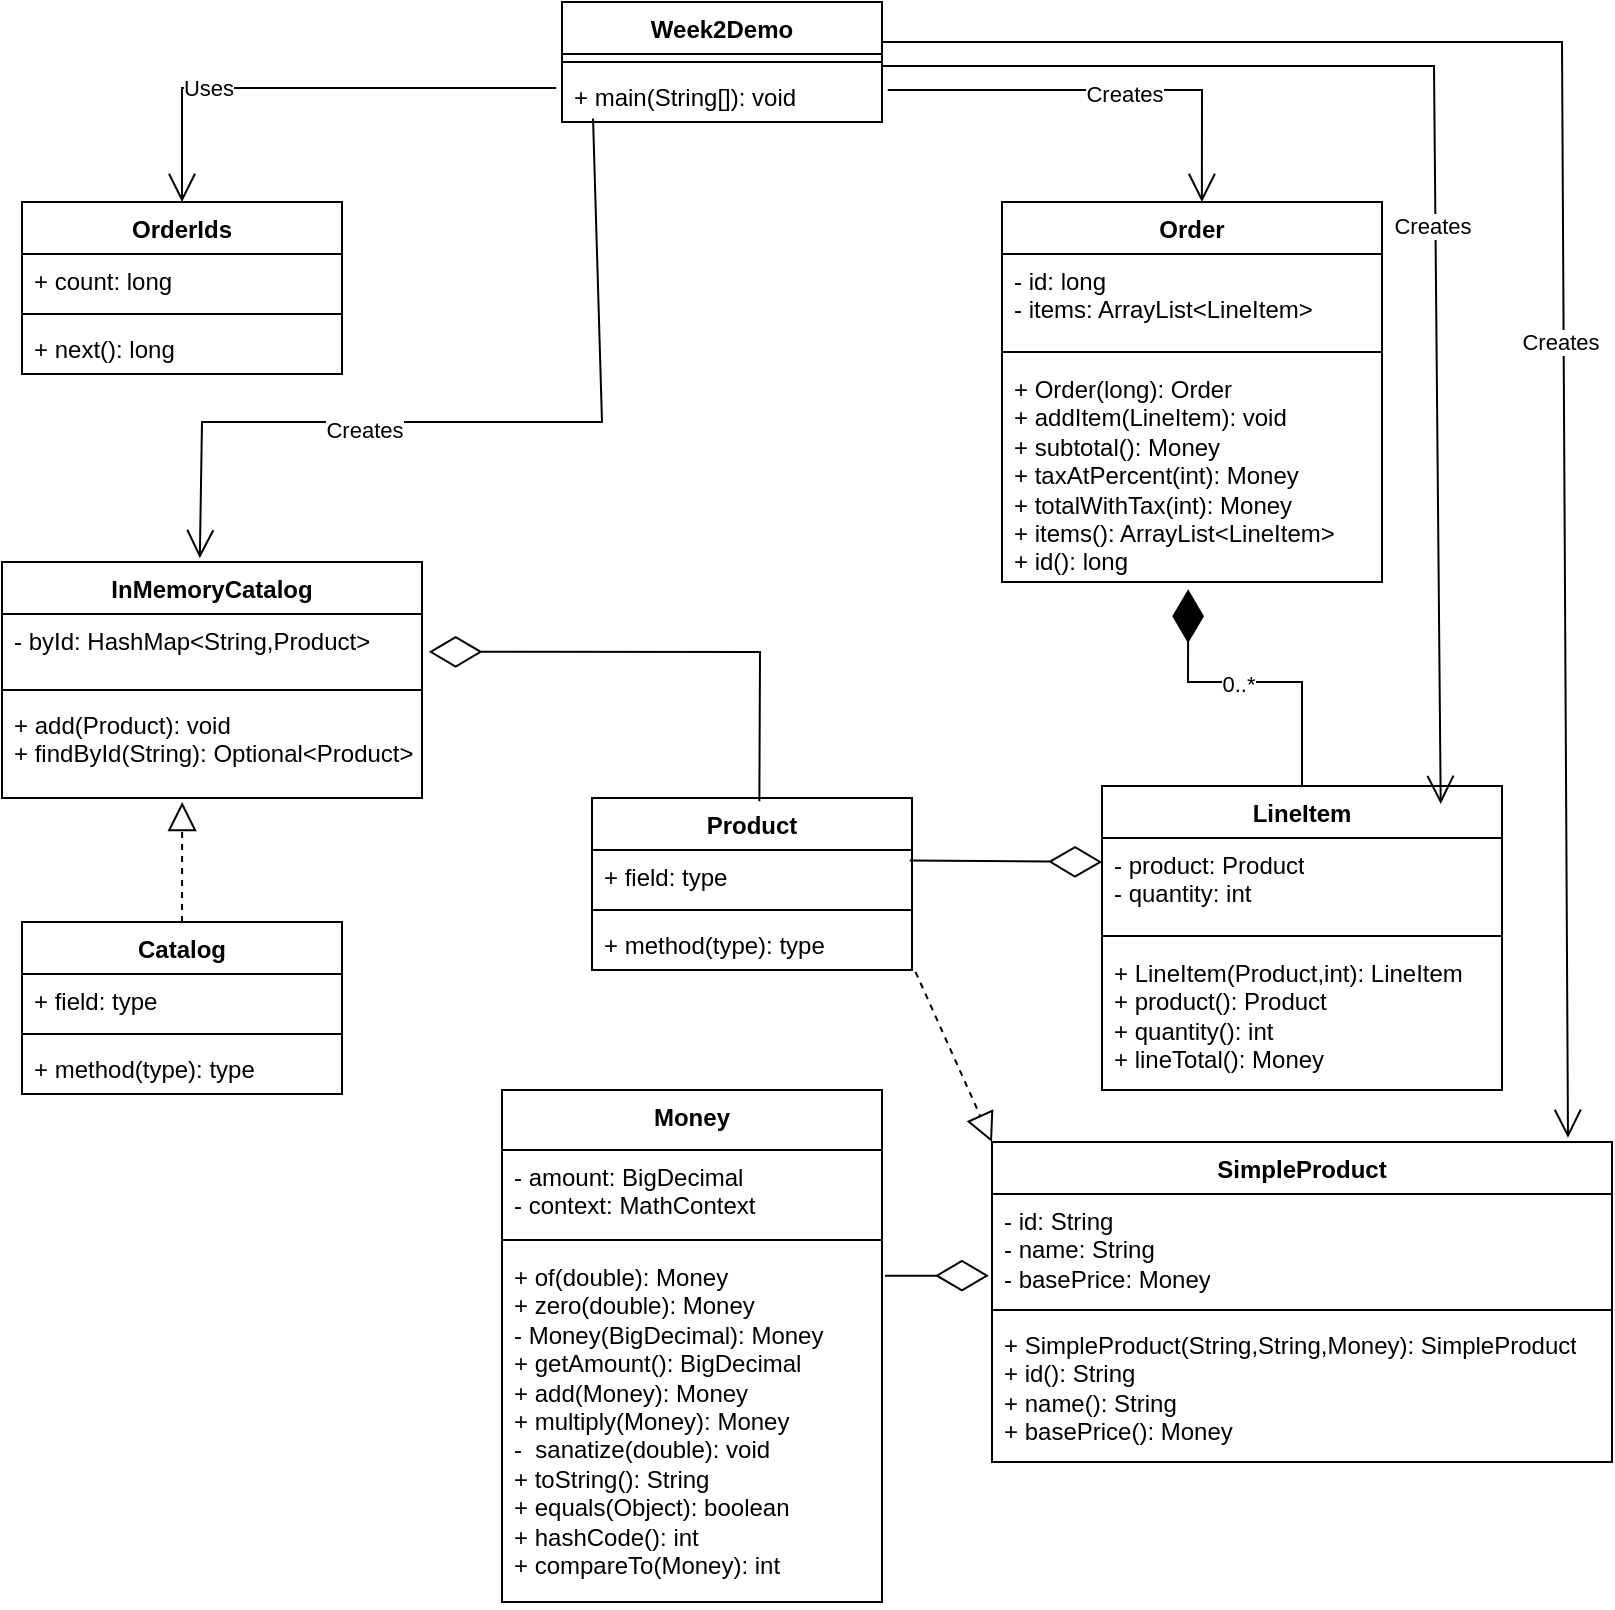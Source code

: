 <mxfile version="28.2.4">
  <diagram name="Page-1" id="jkdVBWIaTOcPjoNMOCDx">
    <mxGraphModel dx="1678" dy="907" grid="1" gridSize="10" guides="1" tooltips="1" connect="1" arrows="1" fold="1" page="1" pageScale="1" pageWidth="850" pageHeight="1100" math="0" shadow="0">
      <root>
        <mxCell id="0" />
        <mxCell id="1" parent="0" />
        <mxCell id="GN7tS0zmoO0rxrWMaZGn-1" value="InMemoryCatalog" style="swimlane;fontStyle=1;align=center;verticalAlign=top;childLayout=stackLayout;horizontal=1;startSize=26;horizontalStack=0;resizeParent=1;resizeParentMax=0;resizeLast=0;collapsible=1;marginBottom=0;whiteSpace=wrap;html=1;" vertex="1" parent="1">
          <mxGeometry x="50" y="390" width="210" height="118" as="geometry" />
        </mxCell>
        <mxCell id="GN7tS0zmoO0rxrWMaZGn-2" value="&lt;div&gt;- byId: HashMap&amp;lt;String,Product&amp;gt;&lt;/div&gt;" style="text;strokeColor=none;fillColor=none;align=left;verticalAlign=top;spacingLeft=4;spacingRight=4;overflow=hidden;rotatable=0;points=[[0,0.5],[1,0.5]];portConstraint=eastwest;whiteSpace=wrap;html=1;" vertex="1" parent="GN7tS0zmoO0rxrWMaZGn-1">
          <mxGeometry y="26" width="210" height="34" as="geometry" />
        </mxCell>
        <mxCell id="GN7tS0zmoO0rxrWMaZGn-3" value="" style="line;strokeWidth=1;fillColor=none;align=left;verticalAlign=middle;spacingTop=-1;spacingLeft=3;spacingRight=3;rotatable=0;labelPosition=right;points=[];portConstraint=eastwest;strokeColor=inherit;" vertex="1" parent="GN7tS0zmoO0rxrWMaZGn-1">
          <mxGeometry y="60" width="210" height="8" as="geometry" />
        </mxCell>
        <mxCell id="GN7tS0zmoO0rxrWMaZGn-4" value="&lt;div&gt;+ add(Product): void&lt;/div&gt;&lt;div&gt;+ findById(String): Optional&amp;lt;Product&amp;gt;&lt;/div&gt;" style="text;strokeColor=none;fillColor=none;align=left;verticalAlign=top;spacingLeft=4;spacingRight=4;overflow=hidden;rotatable=0;points=[[0,0.5],[1,0.5]];portConstraint=eastwest;whiteSpace=wrap;html=1;" vertex="1" parent="GN7tS0zmoO0rxrWMaZGn-1">
          <mxGeometry y="68" width="210" height="50" as="geometry" />
        </mxCell>
        <mxCell id="GN7tS0zmoO0rxrWMaZGn-5" value="Catalog" style="swimlane;fontStyle=1;align=center;verticalAlign=top;childLayout=stackLayout;horizontal=1;startSize=26;horizontalStack=0;resizeParent=1;resizeParentMax=0;resizeLast=0;collapsible=1;marginBottom=0;whiteSpace=wrap;html=1;" vertex="1" parent="1">
          <mxGeometry x="60" y="570" width="160" height="86" as="geometry" />
        </mxCell>
        <mxCell id="GN7tS0zmoO0rxrWMaZGn-6" value="+ field: type" style="text;strokeColor=none;fillColor=none;align=left;verticalAlign=top;spacingLeft=4;spacingRight=4;overflow=hidden;rotatable=0;points=[[0,0.5],[1,0.5]];portConstraint=eastwest;whiteSpace=wrap;html=1;" vertex="1" parent="GN7tS0zmoO0rxrWMaZGn-5">
          <mxGeometry y="26" width="160" height="26" as="geometry" />
        </mxCell>
        <mxCell id="GN7tS0zmoO0rxrWMaZGn-7" value="" style="line;strokeWidth=1;fillColor=none;align=left;verticalAlign=middle;spacingTop=-1;spacingLeft=3;spacingRight=3;rotatable=0;labelPosition=right;points=[];portConstraint=eastwest;strokeColor=inherit;" vertex="1" parent="GN7tS0zmoO0rxrWMaZGn-5">
          <mxGeometry y="52" width="160" height="8" as="geometry" />
        </mxCell>
        <mxCell id="GN7tS0zmoO0rxrWMaZGn-8" value="+ method(type): type" style="text;strokeColor=none;fillColor=none;align=left;verticalAlign=top;spacingLeft=4;spacingRight=4;overflow=hidden;rotatable=0;points=[[0,0.5],[1,0.5]];portConstraint=eastwest;whiteSpace=wrap;html=1;" vertex="1" parent="GN7tS0zmoO0rxrWMaZGn-5">
          <mxGeometry y="60" width="160" height="26" as="geometry" />
        </mxCell>
        <mxCell id="GN7tS0zmoO0rxrWMaZGn-13" value="&lt;div&gt;Money&lt;/div&gt;" style="swimlane;fontStyle=1;align=center;verticalAlign=top;childLayout=stackLayout;horizontal=1;startSize=30;horizontalStack=0;resizeParent=1;resizeParentMax=0;resizeLast=0;collapsible=1;marginBottom=0;whiteSpace=wrap;html=1;" vertex="1" parent="1">
          <mxGeometry x="300" y="654" width="190" height="256" as="geometry" />
        </mxCell>
        <mxCell id="GN7tS0zmoO0rxrWMaZGn-14" value="&lt;div&gt;- amount: BigDecimal&lt;/div&gt;&lt;div&gt;- context: MathContext&lt;/div&gt;" style="text;strokeColor=none;fillColor=none;align=left;verticalAlign=top;spacingLeft=4;spacingRight=4;overflow=hidden;rotatable=0;points=[[0,0.5],[1,0.5]];portConstraint=eastwest;whiteSpace=wrap;html=1;" vertex="1" parent="GN7tS0zmoO0rxrWMaZGn-13">
          <mxGeometry y="30" width="190" height="40" as="geometry" />
        </mxCell>
        <mxCell id="GN7tS0zmoO0rxrWMaZGn-15" value="" style="line;strokeWidth=1;fillColor=none;align=left;verticalAlign=middle;spacingTop=-1;spacingLeft=3;spacingRight=3;rotatable=0;labelPosition=right;points=[];portConstraint=eastwest;strokeColor=inherit;" vertex="1" parent="GN7tS0zmoO0rxrWMaZGn-13">
          <mxGeometry y="70" width="190" height="10" as="geometry" />
        </mxCell>
        <mxCell id="GN7tS0zmoO0rxrWMaZGn-16" value="&lt;div&gt;+ of(double): Money&lt;/div&gt;&lt;div&gt;&lt;div&gt;+ zero(double): Money&lt;/div&gt;&lt;div&gt;&lt;div&gt;- Money(BigDecimal): Money&lt;/div&gt;&lt;div&gt;&lt;div&gt;+ getAmount(): BigDecimal&lt;/div&gt;&lt;div&gt;+ add(Money): Money&lt;/div&gt;&lt;div&gt;&lt;div&gt;+ multiply(Money): Money&lt;/div&gt;&lt;div&gt;&lt;div&gt;-&amp;nbsp; sanatize(double): void&lt;/div&gt;&lt;div&gt;&lt;div&gt;+ toString(): String&lt;/div&gt;&lt;div&gt;+ equals(Object): boolean&lt;/div&gt;&lt;div&gt;+ hashCode(): int&lt;/div&gt;&lt;div&gt;&lt;div&gt;+ compareTo(Money): int&lt;/div&gt;&lt;br&gt;&lt;/div&gt;&lt;/div&gt;&lt;/div&gt;&lt;/div&gt;&lt;/div&gt;&lt;/div&gt;&lt;/div&gt;" style="text;strokeColor=none;fillColor=none;align=left;verticalAlign=top;spacingLeft=4;spacingRight=4;overflow=hidden;rotatable=0;points=[[0,0.5],[1,0.5]];portConstraint=eastwest;whiteSpace=wrap;html=1;" vertex="1" parent="GN7tS0zmoO0rxrWMaZGn-13">
          <mxGeometry y="80" width="190" height="176" as="geometry" />
        </mxCell>
        <mxCell id="GN7tS0zmoO0rxrWMaZGn-17" value="&lt;div&gt;Week2Demo&lt;/div&gt;" style="swimlane;fontStyle=1;align=center;verticalAlign=top;childLayout=stackLayout;horizontal=1;startSize=26;horizontalStack=0;resizeParent=1;resizeParentMax=0;resizeLast=0;collapsible=1;marginBottom=0;whiteSpace=wrap;html=1;" vertex="1" parent="1">
          <mxGeometry x="330" y="110" width="160" height="60" as="geometry" />
        </mxCell>
        <mxCell id="GN7tS0zmoO0rxrWMaZGn-19" value="" style="line;strokeWidth=1;fillColor=none;align=left;verticalAlign=middle;spacingTop=-1;spacingLeft=3;spacingRight=3;rotatable=0;labelPosition=right;points=[];portConstraint=eastwest;strokeColor=inherit;" vertex="1" parent="GN7tS0zmoO0rxrWMaZGn-17">
          <mxGeometry y="26" width="160" height="8" as="geometry" />
        </mxCell>
        <mxCell id="GN7tS0zmoO0rxrWMaZGn-20" value="+ main(String[]): void" style="text;strokeColor=none;fillColor=none;align=left;verticalAlign=top;spacingLeft=4;spacingRight=4;overflow=hidden;rotatable=0;points=[[0,0.5],[1,0.5]];portConstraint=eastwest;whiteSpace=wrap;html=1;" vertex="1" parent="GN7tS0zmoO0rxrWMaZGn-17">
          <mxGeometry y="34" width="160" height="26" as="geometry" />
        </mxCell>
        <mxCell id="GN7tS0zmoO0rxrWMaZGn-21" value="&lt;div&gt;LineItem&lt;/div&gt;" style="swimlane;fontStyle=1;align=center;verticalAlign=top;childLayout=stackLayout;horizontal=1;startSize=26;horizontalStack=0;resizeParent=1;resizeParentMax=0;resizeLast=0;collapsible=1;marginBottom=0;whiteSpace=wrap;html=1;" vertex="1" parent="1">
          <mxGeometry x="600" y="502" width="200" height="152" as="geometry" />
        </mxCell>
        <mxCell id="GN7tS0zmoO0rxrWMaZGn-22" value="&lt;div&gt;- product: Product&lt;/div&gt;&lt;div&gt;- quantity: int&lt;/div&gt;" style="text;strokeColor=none;fillColor=none;align=left;verticalAlign=top;spacingLeft=4;spacingRight=4;overflow=hidden;rotatable=0;points=[[0,0.5],[1,0.5]];portConstraint=eastwest;whiteSpace=wrap;html=1;" vertex="1" parent="GN7tS0zmoO0rxrWMaZGn-21">
          <mxGeometry y="26" width="200" height="44" as="geometry" />
        </mxCell>
        <mxCell id="GN7tS0zmoO0rxrWMaZGn-23" value="" style="line;strokeWidth=1;fillColor=none;align=left;verticalAlign=middle;spacingTop=-1;spacingLeft=3;spacingRight=3;rotatable=0;labelPosition=right;points=[];portConstraint=eastwest;strokeColor=inherit;" vertex="1" parent="GN7tS0zmoO0rxrWMaZGn-21">
          <mxGeometry y="70" width="200" height="10" as="geometry" />
        </mxCell>
        <mxCell id="GN7tS0zmoO0rxrWMaZGn-24" value="&lt;div&gt;+ LineItem(Product,int): LineItem&lt;/div&gt;&lt;div&gt;+ product(): Product&lt;/div&gt;&lt;div&gt;+ quantity(): int&lt;/div&gt;&lt;div&gt;+ lineTotal(): Money&lt;/div&gt;" style="text;strokeColor=none;fillColor=none;align=left;verticalAlign=top;spacingLeft=4;spacingRight=4;overflow=hidden;rotatable=0;points=[[0,0.5],[1,0.5]];portConstraint=eastwest;whiteSpace=wrap;html=1;" vertex="1" parent="GN7tS0zmoO0rxrWMaZGn-21">
          <mxGeometry y="80" width="200" height="72" as="geometry" />
        </mxCell>
        <mxCell id="GN7tS0zmoO0rxrWMaZGn-25" value="&lt;div&gt;Order&lt;/div&gt;" style="swimlane;fontStyle=1;align=center;verticalAlign=top;childLayout=stackLayout;horizontal=1;startSize=26;horizontalStack=0;resizeParent=1;resizeParentMax=0;resizeLast=0;collapsible=1;marginBottom=0;whiteSpace=wrap;html=1;" vertex="1" parent="1">
          <mxGeometry x="550" y="210" width="190" height="190" as="geometry" />
        </mxCell>
        <mxCell id="GN7tS0zmoO0rxrWMaZGn-26" value="&lt;div&gt;- id: long&lt;/div&gt;&lt;div&gt;- items: ArrayList&amp;lt;LineItem&amp;gt;&lt;/div&gt;" style="text;strokeColor=none;fillColor=none;align=left;verticalAlign=top;spacingLeft=4;spacingRight=4;overflow=hidden;rotatable=0;points=[[0,0.5],[1,0.5]];portConstraint=eastwest;whiteSpace=wrap;html=1;" vertex="1" parent="GN7tS0zmoO0rxrWMaZGn-25">
          <mxGeometry y="26" width="190" height="44" as="geometry" />
        </mxCell>
        <mxCell id="GN7tS0zmoO0rxrWMaZGn-27" value="" style="line;strokeWidth=1;fillColor=none;align=left;verticalAlign=middle;spacingTop=-1;spacingLeft=3;spacingRight=3;rotatable=0;labelPosition=right;points=[];portConstraint=eastwest;strokeColor=inherit;" vertex="1" parent="GN7tS0zmoO0rxrWMaZGn-25">
          <mxGeometry y="70" width="190" height="10" as="geometry" />
        </mxCell>
        <mxCell id="GN7tS0zmoO0rxrWMaZGn-28" value="&lt;div&gt;+ Order(long): Order&lt;/div&gt;&lt;div&gt;+ addItem(LineItem): void&lt;/div&gt;&lt;div&gt;+ subtotal(): Money&lt;/div&gt;&lt;div&gt;+ taxAtPercent(int): Money&lt;/div&gt;&lt;div&gt;+ totalWithTax(int): Money&lt;/div&gt;&lt;div&gt;+ items(): ArrayList&amp;lt;LineItem&amp;gt;&lt;/div&gt;&lt;div&gt;+ id(): long&lt;/div&gt;" style="text;strokeColor=none;fillColor=none;align=left;verticalAlign=top;spacingLeft=4;spacingRight=4;overflow=hidden;rotatable=0;points=[[0,0.5],[1,0.5]];portConstraint=eastwest;whiteSpace=wrap;html=1;" vertex="1" parent="GN7tS0zmoO0rxrWMaZGn-25">
          <mxGeometry y="80" width="190" height="110" as="geometry" />
        </mxCell>
        <mxCell id="GN7tS0zmoO0rxrWMaZGn-29" value="&lt;div&gt;OrderIds&lt;/div&gt;" style="swimlane;fontStyle=1;align=center;verticalAlign=top;childLayout=stackLayout;horizontal=1;startSize=26;horizontalStack=0;resizeParent=1;resizeParentMax=0;resizeLast=0;collapsible=1;marginBottom=0;whiteSpace=wrap;html=1;" vertex="1" parent="1">
          <mxGeometry x="60" y="210" width="160" height="86" as="geometry">
            <mxRectangle x="520" y="570" width="90" height="30" as="alternateBounds" />
          </mxGeometry>
        </mxCell>
        <mxCell id="GN7tS0zmoO0rxrWMaZGn-30" value="+ count: long" style="text;strokeColor=none;fillColor=none;align=left;verticalAlign=top;spacingLeft=4;spacingRight=4;overflow=hidden;rotatable=0;points=[[0,0.5],[1,0.5]];portConstraint=eastwest;whiteSpace=wrap;html=1;" vertex="1" parent="GN7tS0zmoO0rxrWMaZGn-29">
          <mxGeometry y="26" width="160" height="26" as="geometry" />
        </mxCell>
        <mxCell id="GN7tS0zmoO0rxrWMaZGn-31" value="" style="line;strokeWidth=1;fillColor=none;align=left;verticalAlign=middle;spacingTop=-1;spacingLeft=3;spacingRight=3;rotatable=0;labelPosition=right;points=[];portConstraint=eastwest;strokeColor=inherit;" vertex="1" parent="GN7tS0zmoO0rxrWMaZGn-29">
          <mxGeometry y="52" width="160" height="8" as="geometry" />
        </mxCell>
        <mxCell id="GN7tS0zmoO0rxrWMaZGn-32" value="+ next(): long" style="text;strokeColor=none;fillColor=none;align=left;verticalAlign=top;spacingLeft=4;spacingRight=4;overflow=hidden;rotatable=0;points=[[0,0.5],[1,0.5]];portConstraint=eastwest;whiteSpace=wrap;html=1;" vertex="1" parent="GN7tS0zmoO0rxrWMaZGn-29">
          <mxGeometry y="60" width="160" height="26" as="geometry" />
        </mxCell>
        <mxCell id="GN7tS0zmoO0rxrWMaZGn-33" value="&lt;div&gt;Product&lt;/div&gt;" style="swimlane;fontStyle=1;align=center;verticalAlign=top;childLayout=stackLayout;horizontal=1;startSize=26;horizontalStack=0;resizeParent=1;resizeParentMax=0;resizeLast=0;collapsible=1;marginBottom=0;whiteSpace=wrap;html=1;" vertex="1" parent="1">
          <mxGeometry x="345" y="508" width="160" height="86" as="geometry">
            <mxRectangle x="520" y="570" width="90" height="30" as="alternateBounds" />
          </mxGeometry>
        </mxCell>
        <mxCell id="GN7tS0zmoO0rxrWMaZGn-34" value="+ field: type" style="text;strokeColor=none;fillColor=none;align=left;verticalAlign=top;spacingLeft=4;spacingRight=4;overflow=hidden;rotatable=0;points=[[0,0.5],[1,0.5]];portConstraint=eastwest;whiteSpace=wrap;html=1;" vertex="1" parent="GN7tS0zmoO0rxrWMaZGn-33">
          <mxGeometry y="26" width="160" height="26" as="geometry" />
        </mxCell>
        <mxCell id="GN7tS0zmoO0rxrWMaZGn-35" value="" style="line;strokeWidth=1;fillColor=none;align=left;verticalAlign=middle;spacingTop=-1;spacingLeft=3;spacingRight=3;rotatable=0;labelPosition=right;points=[];portConstraint=eastwest;strokeColor=inherit;" vertex="1" parent="GN7tS0zmoO0rxrWMaZGn-33">
          <mxGeometry y="52" width="160" height="8" as="geometry" />
        </mxCell>
        <mxCell id="GN7tS0zmoO0rxrWMaZGn-36" value="+ method(type): type" style="text;strokeColor=none;fillColor=none;align=left;verticalAlign=top;spacingLeft=4;spacingRight=4;overflow=hidden;rotatable=0;points=[[0,0.5],[1,0.5]];portConstraint=eastwest;whiteSpace=wrap;html=1;" vertex="1" parent="GN7tS0zmoO0rxrWMaZGn-33">
          <mxGeometry y="60" width="160" height="26" as="geometry" />
        </mxCell>
        <mxCell id="GN7tS0zmoO0rxrWMaZGn-37" value="&lt;div&gt;SimpleProduct&lt;/div&gt;" style="swimlane;fontStyle=1;align=center;verticalAlign=top;childLayout=stackLayout;horizontal=1;startSize=26;horizontalStack=0;resizeParent=1;resizeParentMax=0;resizeLast=0;collapsible=1;marginBottom=0;whiteSpace=wrap;html=1;" vertex="1" parent="1">
          <mxGeometry x="545" y="680" width="310" height="160" as="geometry">
            <mxRectangle x="520" y="570" width="90" height="30" as="alternateBounds" />
          </mxGeometry>
        </mxCell>
        <mxCell id="GN7tS0zmoO0rxrWMaZGn-38" value="&lt;div&gt;- id: String&lt;/div&gt;&lt;div&gt;- name: String&lt;/div&gt;&lt;div&gt;- basePrice: Money&lt;/div&gt;" style="text;strokeColor=none;fillColor=none;align=left;verticalAlign=top;spacingLeft=4;spacingRight=4;overflow=hidden;rotatable=0;points=[[0,0.5],[1,0.5]];portConstraint=eastwest;whiteSpace=wrap;html=1;" vertex="1" parent="GN7tS0zmoO0rxrWMaZGn-37">
          <mxGeometry y="26" width="310" height="54" as="geometry" />
        </mxCell>
        <mxCell id="GN7tS0zmoO0rxrWMaZGn-39" value="" style="line;strokeWidth=1;fillColor=none;align=left;verticalAlign=middle;spacingTop=-1;spacingLeft=3;spacingRight=3;rotatable=0;labelPosition=right;points=[];portConstraint=eastwest;strokeColor=inherit;" vertex="1" parent="GN7tS0zmoO0rxrWMaZGn-37">
          <mxGeometry y="80" width="310" height="8" as="geometry" />
        </mxCell>
        <mxCell id="GN7tS0zmoO0rxrWMaZGn-40" value="&lt;div&gt;+ SimpleProduct(String,String,Money): SimpleProduct&lt;/div&gt;&lt;div&gt;+ id(): String&lt;/div&gt;&lt;div&gt;+ name(): String&lt;/div&gt;&lt;div&gt;+ basePrice(): Money&lt;/div&gt;" style="text;strokeColor=none;fillColor=none;align=left;verticalAlign=top;spacingLeft=4;spacingRight=4;overflow=hidden;rotatable=0;points=[[0,0.5],[1,0.5]];portConstraint=eastwest;whiteSpace=wrap;html=1;" vertex="1" parent="GN7tS0zmoO0rxrWMaZGn-37">
          <mxGeometry y="88" width="310" height="72" as="geometry" />
        </mxCell>
        <mxCell id="GN7tS0zmoO0rxrWMaZGn-46" value="" style="endArrow=diamondThin;endFill=1;endSize=24;html=1;rounded=0;entryX=0.49;entryY=1.033;entryDx=0;entryDy=0;entryPerimeter=0;exitX=0.5;exitY=0;exitDx=0;exitDy=0;" edge="1" parent="1" source="GN7tS0zmoO0rxrWMaZGn-21" target="GN7tS0zmoO0rxrWMaZGn-28">
          <mxGeometry width="160" relative="1" as="geometry">
            <mxPoint x="620" y="340" as="sourcePoint" />
            <mxPoint x="780" y="340" as="targetPoint" />
            <Array as="points">
              <mxPoint x="700" y="450" />
              <mxPoint x="643" y="450" />
            </Array>
          </mxGeometry>
        </mxCell>
        <mxCell id="GN7tS0zmoO0rxrWMaZGn-47" value="&lt;div&gt;0..*&lt;/div&gt;" style="edgeLabel;html=1;align=center;verticalAlign=middle;resizable=0;points=[];" vertex="1" connectable="0" parent="GN7tS0zmoO0rxrWMaZGn-46">
          <mxGeometry x="0.089" y="1" relative="1" as="geometry">
            <mxPoint as="offset" />
          </mxGeometry>
        </mxCell>
        <mxCell id="GN7tS0zmoO0rxrWMaZGn-49" value="" style="endArrow=diamondThin;endFill=0;endSize=24;html=1;rounded=0;exitX=1.008;exitY=0.073;exitDx=0;exitDy=0;exitPerimeter=0;entryX=-0.005;entryY=0.756;entryDx=0;entryDy=0;entryPerimeter=0;" edge="1" parent="1" source="GN7tS0zmoO0rxrWMaZGn-16" target="GN7tS0zmoO0rxrWMaZGn-38">
          <mxGeometry width="160" relative="1" as="geometry">
            <mxPoint x="510" y="770" as="sourcePoint" />
            <mxPoint x="670" y="770" as="targetPoint" />
            <Array as="points" />
          </mxGeometry>
        </mxCell>
        <mxCell id="GN7tS0zmoO0rxrWMaZGn-50" value="" style="endArrow=diamondThin;endFill=0;endSize=24;html=1;rounded=0;entryX=0;entryY=0.273;entryDx=0;entryDy=0;entryPerimeter=0;exitX=0.993;exitY=0.2;exitDx=0;exitDy=0;exitPerimeter=0;" edge="1" parent="1" source="GN7tS0zmoO0rxrWMaZGn-34" target="GN7tS0zmoO0rxrWMaZGn-22">
          <mxGeometry width="160" relative="1" as="geometry">
            <mxPoint x="360" y="590" as="sourcePoint" />
            <mxPoint x="520" y="590" as="targetPoint" />
          </mxGeometry>
        </mxCell>
        <mxCell id="GN7tS0zmoO0rxrWMaZGn-51" value="" style="endArrow=diamondThin;endFill=0;endSize=24;html=1;rounded=0;entryX=1.016;entryY=0.556;entryDx=0;entryDy=0;entryPerimeter=0;exitX=0.523;exitY=0.019;exitDx=0;exitDy=0;exitPerimeter=0;" edge="1" parent="1" source="GN7tS0zmoO0rxrWMaZGn-33" target="GN7tS0zmoO0rxrWMaZGn-2">
          <mxGeometry width="160" relative="1" as="geometry">
            <mxPoint x="300" y="530" as="sourcePoint" />
            <mxPoint x="460" y="530" as="targetPoint" />
            <Array as="points">
              <mxPoint x="429" y="435" />
            </Array>
          </mxGeometry>
        </mxCell>
        <mxCell id="GN7tS0zmoO0rxrWMaZGn-53" value="" style="endArrow=open;endFill=1;endSize=12;html=1;rounded=0;exitX=-0.018;exitY=0.346;exitDx=0;exitDy=0;exitPerimeter=0;entryX=0.5;entryY=0;entryDx=0;entryDy=0;" edge="1" parent="1" source="GN7tS0zmoO0rxrWMaZGn-20" target="GN7tS0zmoO0rxrWMaZGn-29">
          <mxGeometry width="160" relative="1" as="geometry">
            <mxPoint x="270" y="290" as="sourcePoint" />
            <mxPoint x="430" y="290" as="targetPoint" />
            <Array as="points">
              <mxPoint x="140" y="153" />
            </Array>
          </mxGeometry>
        </mxCell>
        <mxCell id="GN7tS0zmoO0rxrWMaZGn-54" value="Uses" style="edgeLabel;html=1;align=center;verticalAlign=middle;resizable=0;points=[];" vertex="1" connectable="0" parent="GN7tS0zmoO0rxrWMaZGn-53">
          <mxGeometry x="0.431" relative="1" as="geometry">
            <mxPoint as="offset" />
          </mxGeometry>
        </mxCell>
        <mxCell id="GN7tS0zmoO0rxrWMaZGn-55" value="" style="endArrow=block;dashed=1;endFill=0;endSize=12;html=1;rounded=0;exitX=0.5;exitY=0;exitDx=0;exitDy=0;entryX=0.429;entryY=1.04;entryDx=0;entryDy=0;entryPerimeter=0;" edge="1" parent="1" source="GN7tS0zmoO0rxrWMaZGn-5" target="GN7tS0zmoO0rxrWMaZGn-4">
          <mxGeometry width="160" relative="1" as="geometry">
            <mxPoint x="300" y="560" as="sourcePoint" />
            <mxPoint x="460" y="560" as="targetPoint" />
          </mxGeometry>
        </mxCell>
        <mxCell id="GN7tS0zmoO0rxrWMaZGn-56" value="" style="endArrow=block;dashed=1;endFill=0;endSize=12;html=1;rounded=0;exitX=1.011;exitY=1.035;exitDx=0;exitDy=0;exitPerimeter=0;entryX=0;entryY=0;entryDx=0;entryDy=0;" edge="1" parent="1" source="GN7tS0zmoO0rxrWMaZGn-36" target="GN7tS0zmoO0rxrWMaZGn-37">
          <mxGeometry width="160" relative="1" as="geometry">
            <mxPoint x="390" y="710" as="sourcePoint" />
            <mxPoint x="550" y="710" as="targetPoint" />
          </mxGeometry>
        </mxCell>
        <mxCell id="GN7tS0zmoO0rxrWMaZGn-57" value="" style="endArrow=open;endFill=1;endSize=12;html=1;rounded=0;exitX=1.018;exitY=0.383;exitDx=0;exitDy=0;exitPerimeter=0;entryX=0.526;entryY=0;entryDx=0;entryDy=0;entryPerimeter=0;" edge="1" parent="1" source="GN7tS0zmoO0rxrWMaZGn-20" target="GN7tS0zmoO0rxrWMaZGn-25">
          <mxGeometry width="160" relative="1" as="geometry">
            <mxPoint x="320" y="230" as="sourcePoint" />
            <mxPoint x="480" y="230" as="targetPoint" />
            <Array as="points">
              <mxPoint x="650" y="154" />
            </Array>
          </mxGeometry>
        </mxCell>
        <mxCell id="GN7tS0zmoO0rxrWMaZGn-58" value="&lt;div&gt;Creates&lt;/div&gt;" style="edgeLabel;html=1;align=center;verticalAlign=middle;resizable=0;points=[];" vertex="1" connectable="0" parent="GN7tS0zmoO0rxrWMaZGn-57">
          <mxGeometry x="0.104" y="-2" relative="1" as="geometry">
            <mxPoint as="offset" />
          </mxGeometry>
        </mxCell>
        <mxCell id="GN7tS0zmoO0rxrWMaZGn-59" value="" style="endArrow=open;endFill=1;endSize=12;html=1;rounded=0;exitX=0.097;exitY=0.934;exitDx=0;exitDy=0;exitPerimeter=0;entryX=0.471;entryY=-0.016;entryDx=0;entryDy=0;entryPerimeter=0;" edge="1" parent="1" source="GN7tS0zmoO0rxrWMaZGn-20" target="GN7tS0zmoO0rxrWMaZGn-1">
          <mxGeometry width="160" relative="1" as="geometry">
            <mxPoint x="300" y="410" as="sourcePoint" />
            <mxPoint x="220" y="380" as="targetPoint" />
            <Array as="points">
              <mxPoint x="350" y="320" />
              <mxPoint x="150" y="320" />
            </Array>
          </mxGeometry>
        </mxCell>
        <mxCell id="GN7tS0zmoO0rxrWMaZGn-60" value="&lt;div&gt;Creates&lt;/div&gt;" style="edgeLabel;html=1;align=center;verticalAlign=middle;resizable=0;points=[];" vertex="1" connectable="0" parent="GN7tS0zmoO0rxrWMaZGn-59">
          <mxGeometry x="0.293" y="4" relative="1" as="geometry">
            <mxPoint as="offset" />
          </mxGeometry>
        </mxCell>
        <mxCell id="GN7tS0zmoO0rxrWMaZGn-61" value="" style="endArrow=open;endFill=1;endSize=12;html=1;rounded=0;exitX=1.004;exitY=0.35;exitDx=0;exitDy=0;exitPerimeter=0;" edge="1" parent="1">
          <mxGeometry width="160" relative="1" as="geometry">
            <mxPoint x="490.0" y="142" as="sourcePoint" />
            <mxPoint x="769.36" y="511" as="targetPoint" />
            <Array as="points">
              <mxPoint x="766" y="142" />
            </Array>
          </mxGeometry>
        </mxCell>
        <mxCell id="GN7tS0zmoO0rxrWMaZGn-62" value="&lt;div&gt;Creates&lt;/div&gt;" style="edgeLabel;html=1;align=center;verticalAlign=middle;resizable=0;points=[];" vertex="1" connectable="0" parent="GN7tS0zmoO0rxrWMaZGn-61">
          <mxGeometry x="0.104" y="-2" relative="1" as="geometry">
            <mxPoint as="offset" />
          </mxGeometry>
        </mxCell>
        <mxCell id="GN7tS0zmoO0rxrWMaZGn-63" value="" style="endArrow=open;endFill=1;endSize=12;html=1;rounded=0;exitX=1.004;exitY=0.35;exitDx=0;exitDy=0;exitPerimeter=0;entryX=0.929;entryY=-0.013;entryDx=0;entryDy=0;entryPerimeter=0;" edge="1" parent="1" target="GN7tS0zmoO0rxrWMaZGn-37">
          <mxGeometry width="160" relative="1" as="geometry">
            <mxPoint x="490" y="130" as="sourcePoint" />
            <mxPoint x="769.36" y="499" as="targetPoint" />
            <Array as="points">
              <mxPoint x="830" y="130" />
            </Array>
          </mxGeometry>
        </mxCell>
        <mxCell id="GN7tS0zmoO0rxrWMaZGn-64" value="&lt;div&gt;Creates&lt;/div&gt;" style="edgeLabel;html=1;align=center;verticalAlign=middle;resizable=0;points=[];" vertex="1" connectable="0" parent="GN7tS0zmoO0rxrWMaZGn-63">
          <mxGeometry x="0.104" y="-2" relative="1" as="geometry">
            <mxPoint as="offset" />
          </mxGeometry>
        </mxCell>
      </root>
    </mxGraphModel>
  </diagram>
</mxfile>
